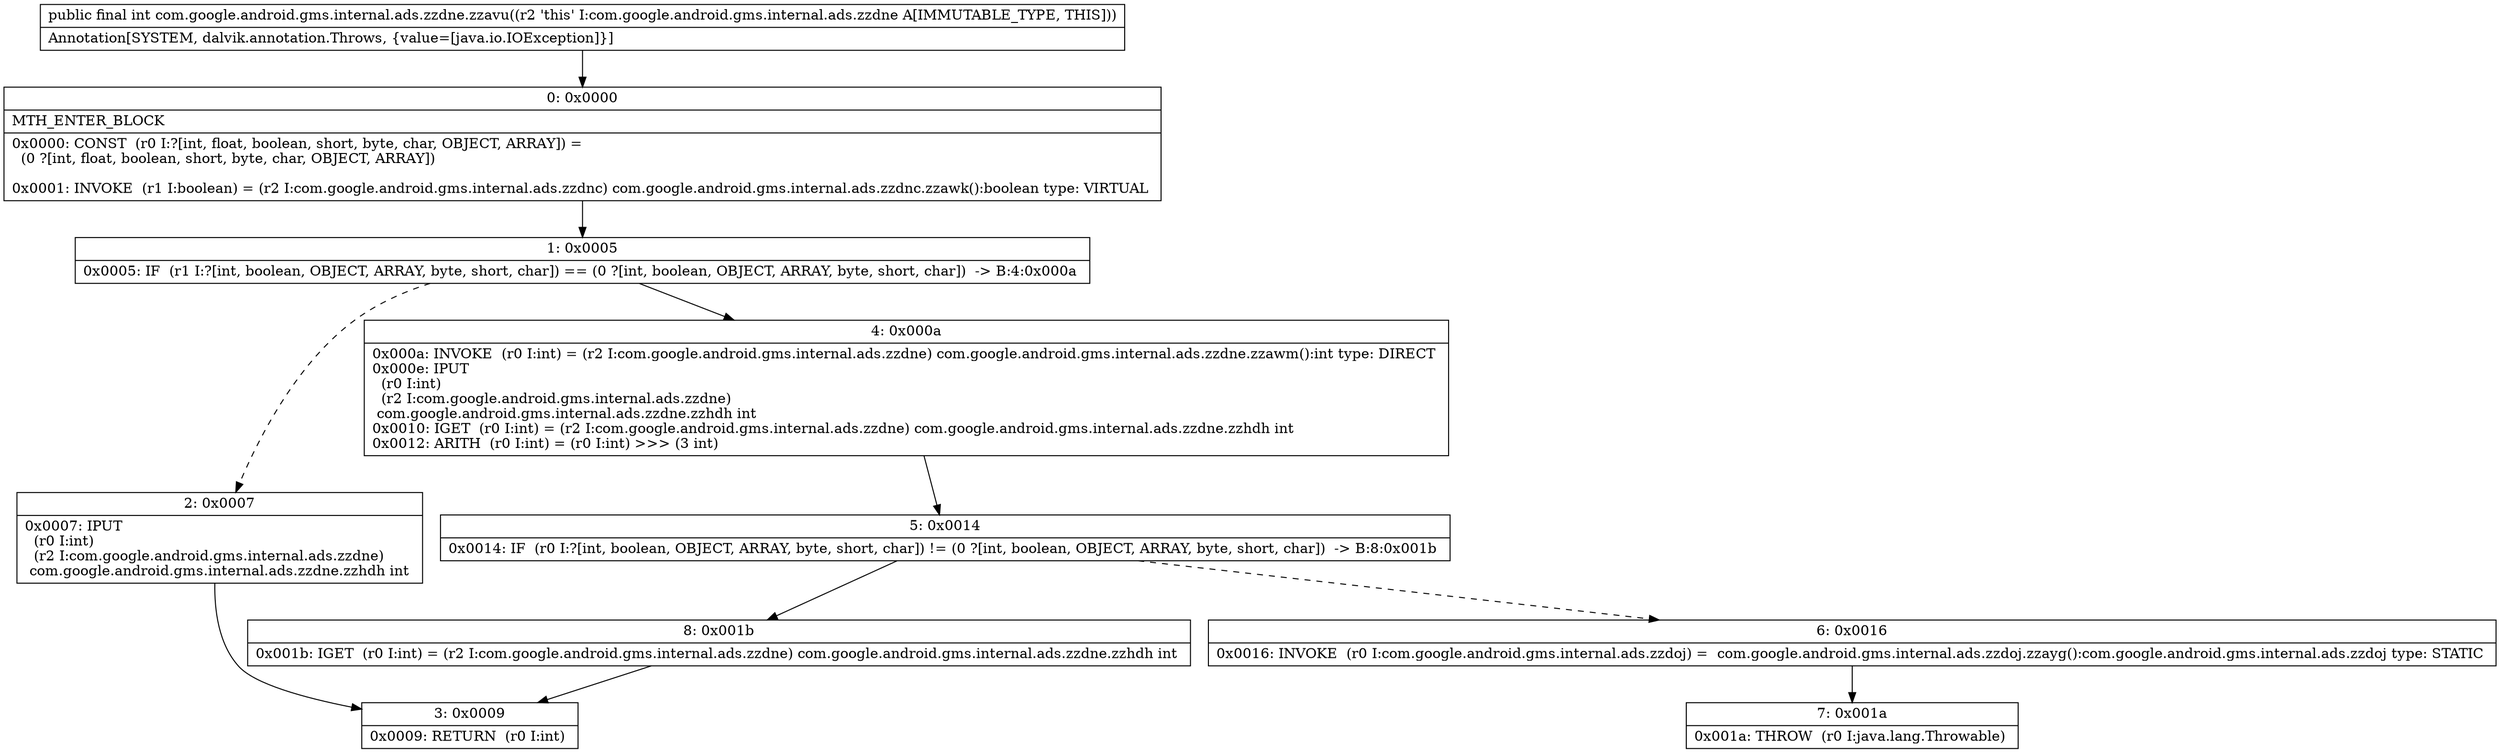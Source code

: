 digraph "CFG forcom.google.android.gms.internal.ads.zzdne.zzavu()I" {
Node_0 [shape=record,label="{0\:\ 0x0000|MTH_ENTER_BLOCK\l|0x0000: CONST  (r0 I:?[int, float, boolean, short, byte, char, OBJECT, ARRAY]) = \l  (0 ?[int, float, boolean, short, byte, char, OBJECT, ARRAY])\l \l0x0001: INVOKE  (r1 I:boolean) = (r2 I:com.google.android.gms.internal.ads.zzdnc) com.google.android.gms.internal.ads.zzdnc.zzawk():boolean type: VIRTUAL \l}"];
Node_1 [shape=record,label="{1\:\ 0x0005|0x0005: IF  (r1 I:?[int, boolean, OBJECT, ARRAY, byte, short, char]) == (0 ?[int, boolean, OBJECT, ARRAY, byte, short, char])  \-\> B:4:0x000a \l}"];
Node_2 [shape=record,label="{2\:\ 0x0007|0x0007: IPUT  \l  (r0 I:int)\l  (r2 I:com.google.android.gms.internal.ads.zzdne)\l com.google.android.gms.internal.ads.zzdne.zzhdh int \l}"];
Node_3 [shape=record,label="{3\:\ 0x0009|0x0009: RETURN  (r0 I:int) \l}"];
Node_4 [shape=record,label="{4\:\ 0x000a|0x000a: INVOKE  (r0 I:int) = (r2 I:com.google.android.gms.internal.ads.zzdne) com.google.android.gms.internal.ads.zzdne.zzawm():int type: DIRECT \l0x000e: IPUT  \l  (r0 I:int)\l  (r2 I:com.google.android.gms.internal.ads.zzdne)\l com.google.android.gms.internal.ads.zzdne.zzhdh int \l0x0010: IGET  (r0 I:int) = (r2 I:com.google.android.gms.internal.ads.zzdne) com.google.android.gms.internal.ads.zzdne.zzhdh int \l0x0012: ARITH  (r0 I:int) = (r0 I:int) \>\>\> (3 int) \l}"];
Node_5 [shape=record,label="{5\:\ 0x0014|0x0014: IF  (r0 I:?[int, boolean, OBJECT, ARRAY, byte, short, char]) != (0 ?[int, boolean, OBJECT, ARRAY, byte, short, char])  \-\> B:8:0x001b \l}"];
Node_6 [shape=record,label="{6\:\ 0x0016|0x0016: INVOKE  (r0 I:com.google.android.gms.internal.ads.zzdoj) =  com.google.android.gms.internal.ads.zzdoj.zzayg():com.google.android.gms.internal.ads.zzdoj type: STATIC \l}"];
Node_7 [shape=record,label="{7\:\ 0x001a|0x001a: THROW  (r0 I:java.lang.Throwable) \l}"];
Node_8 [shape=record,label="{8\:\ 0x001b|0x001b: IGET  (r0 I:int) = (r2 I:com.google.android.gms.internal.ads.zzdne) com.google.android.gms.internal.ads.zzdne.zzhdh int \l}"];
MethodNode[shape=record,label="{public final int com.google.android.gms.internal.ads.zzdne.zzavu((r2 'this' I:com.google.android.gms.internal.ads.zzdne A[IMMUTABLE_TYPE, THIS]))  | Annotation[SYSTEM, dalvik.annotation.Throws, \{value=[java.io.IOException]\}]\l}"];
MethodNode -> Node_0;
Node_0 -> Node_1;
Node_1 -> Node_2[style=dashed];
Node_1 -> Node_4;
Node_2 -> Node_3;
Node_4 -> Node_5;
Node_5 -> Node_6[style=dashed];
Node_5 -> Node_8;
Node_6 -> Node_7;
Node_8 -> Node_3;
}

